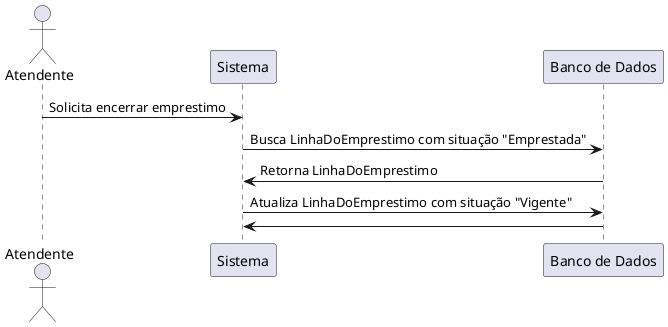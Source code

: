 @startuml

actor at as "Atendente"
participant sist as "Sistema" 
participant banco as "Banco de Dados" 

at->sist: Solicita encerrar emprestimo

sist->banco: Busca LinhaDoEmprestimo com situação "Emprestada"

banco->sist: Retorna LinhaDoEmprestimo

sist->banco: Atualiza LinhaDoEmprestimo com situação "Vigente"

banco->sist:

@enduml
